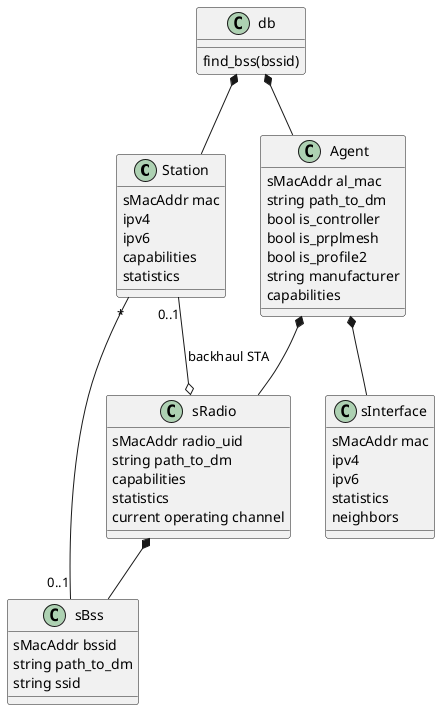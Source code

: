 @startuml

class Station {
  sMacAddr mac
  ipv4
  ipv6
  capabilities
  statistics
}

class sBss {
  sMacAddr bssid
  string path_to_dm
  string ssid
}

class sRadio {
  sMacAddr radio_uid
  string path_to_dm
  capabilities
  statistics
  current operating channel
}

class sInterface {
  sMacAddr mac
  ipv4
  ipv6
  statistics
  neighbors
}

class Agent {
  sMacAddr al_mac
  string path_to_dm
  bool is_controller
  bool is_prplmesh
  bool is_profile2
  string manufacturer
  capabilities
}

class db {
  find_bss(bssid)
}

db *-- Agent
db *-- Station
Agent *-- sRadio
Agent *-- sInterface
sRadio *-- sBss
Station "0..1" --o sRadio :  backhaul STA
Station "*" -- "0..1" sBss

@enduml
